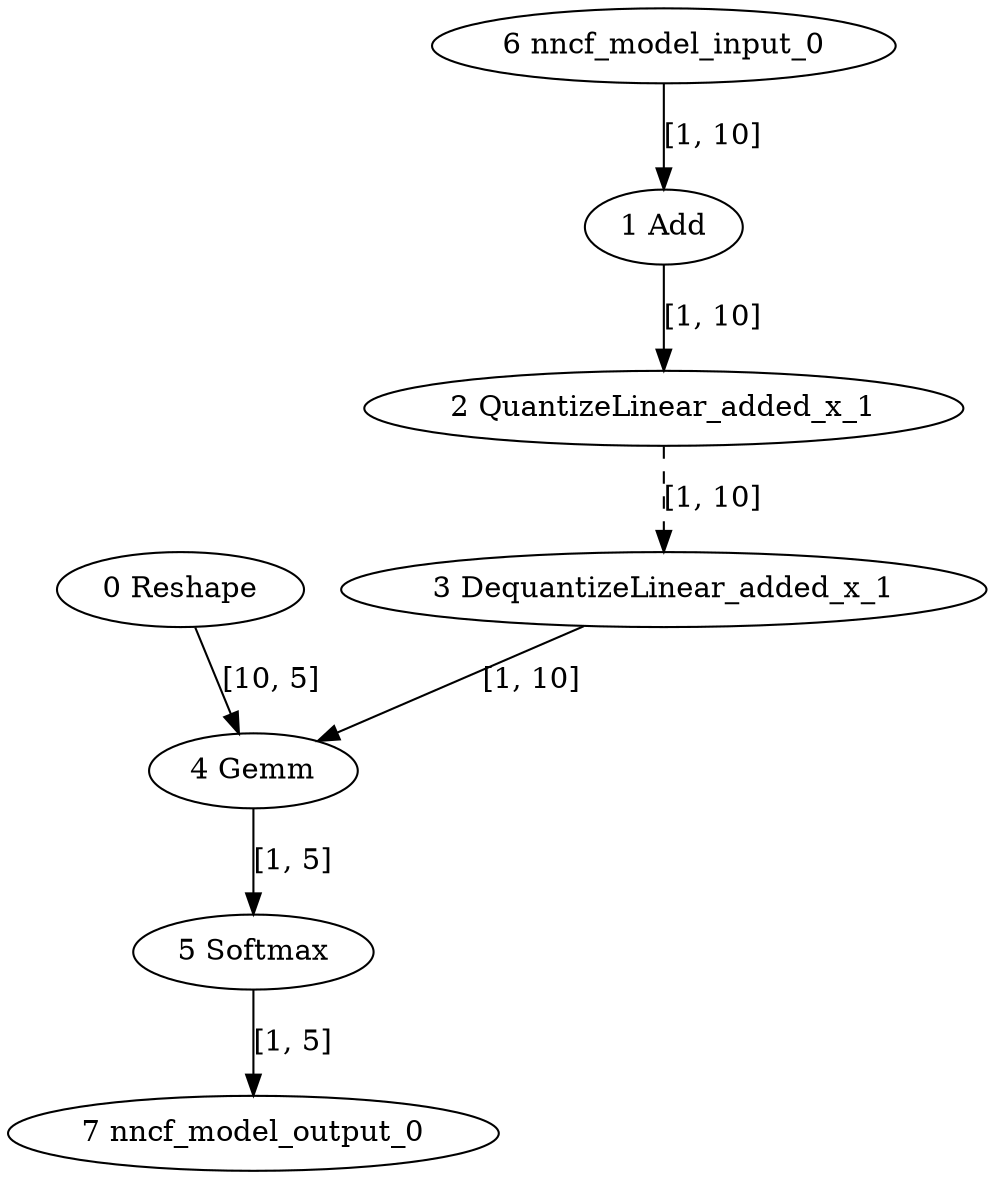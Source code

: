 strict digraph  {
"0 Reshape" [id=0, type=Reshape];
"1 Add" [id=1, type=Add];
"2 QuantizeLinear_added_x_1" [id=2, type=QuantizeLinear];
"3 DequantizeLinear_added_x_1" [id=3, type=DequantizeLinear];
"4 Gemm" [id=4, type=Gemm];
"5 Softmax" [id=5, type=Softmax];
"6 nncf_model_input_0" [id=6, type=nncf_model_input];
"7 nncf_model_output_0" [id=7, type=nncf_model_output];
"0 Reshape" -> "4 Gemm"  [label="[10, 5]", style=solid];
"1 Add" -> "2 QuantizeLinear_added_x_1"  [label="[1, 10]", style=solid];
"2 QuantizeLinear_added_x_1" -> "3 DequantizeLinear_added_x_1"  [label="[1, 10]", style=dashed];
"3 DequantizeLinear_added_x_1" -> "4 Gemm"  [label="[1, 10]", style=solid];
"4 Gemm" -> "5 Softmax"  [label="[1, 5]", style=solid];
"5 Softmax" -> "7 nncf_model_output_0"  [label="[1, 5]", style=solid];
"6 nncf_model_input_0" -> "1 Add"  [label="[1, 10]", style=solid];
}
